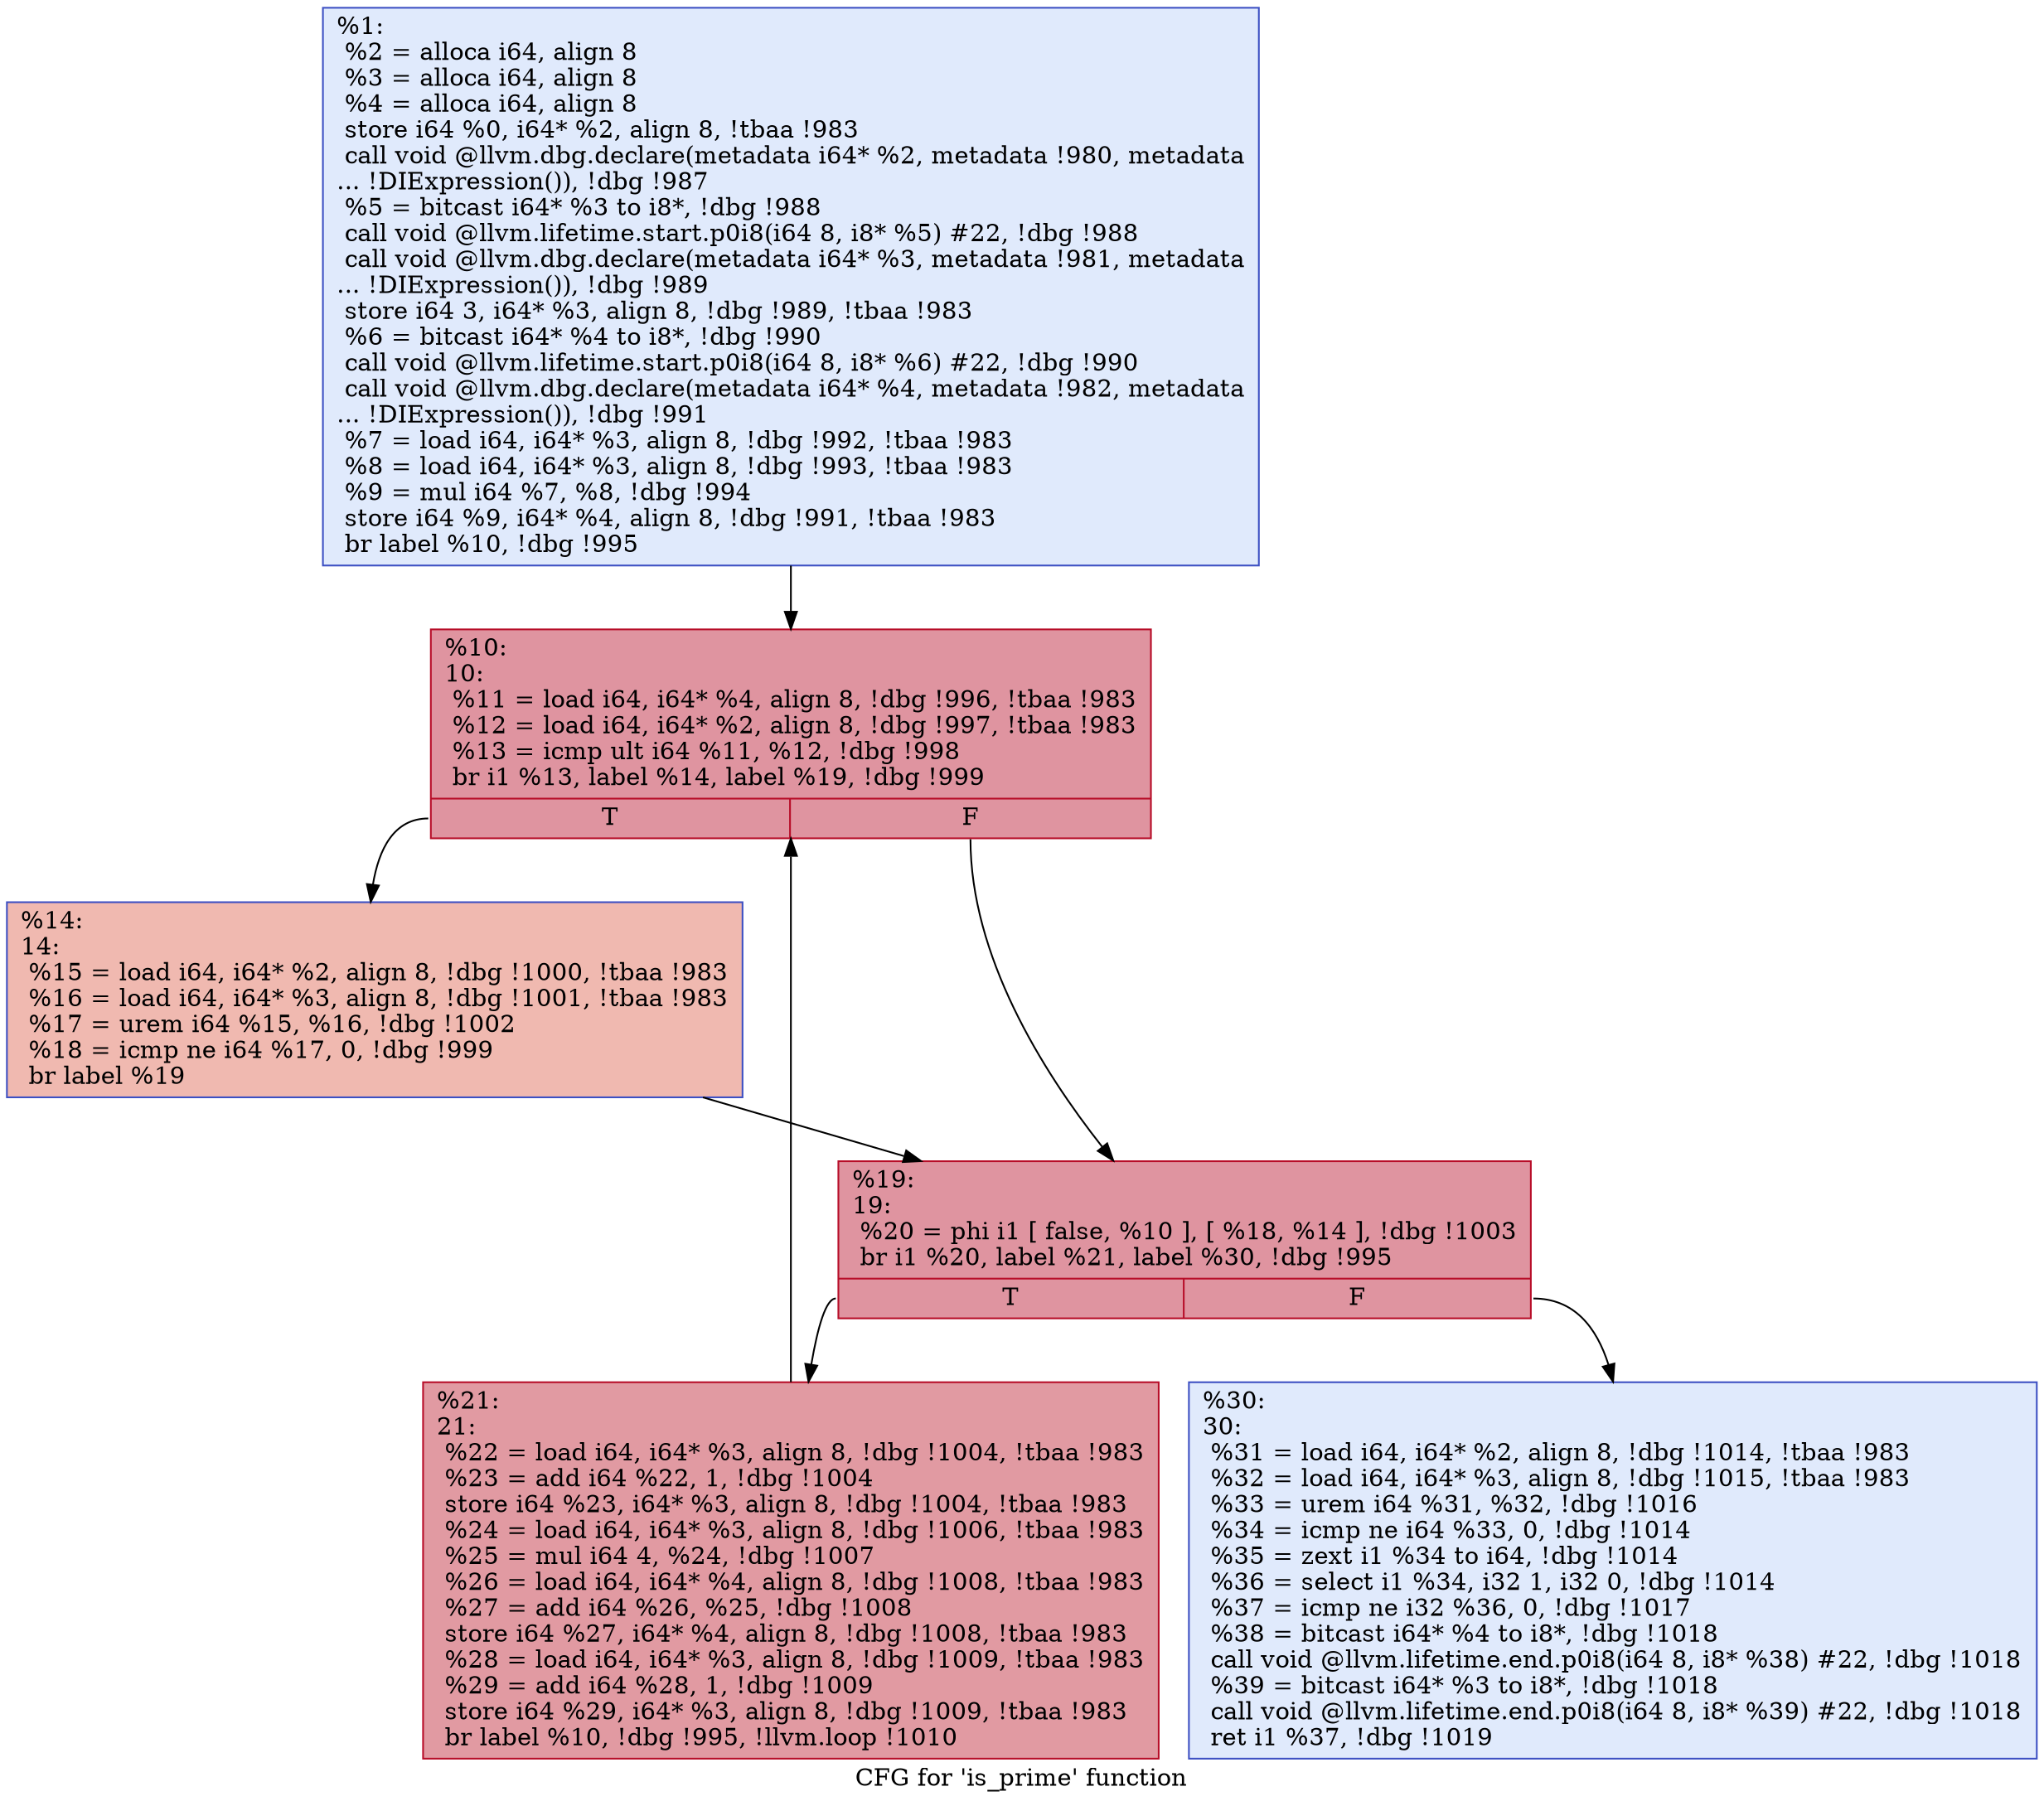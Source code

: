 digraph "CFG for 'is_prime' function" {
	label="CFG for 'is_prime' function";

	Node0x24bedf0 [shape=record,color="#3d50c3ff", style=filled, fillcolor="#b9d0f970",label="{%1:\l  %2 = alloca i64, align 8\l  %3 = alloca i64, align 8\l  %4 = alloca i64, align 8\l  store i64 %0, i64* %2, align 8, !tbaa !983\l  call void @llvm.dbg.declare(metadata i64* %2, metadata !980, metadata\l... !DIExpression()), !dbg !987\l  %5 = bitcast i64* %3 to i8*, !dbg !988\l  call void @llvm.lifetime.start.p0i8(i64 8, i8* %5) #22, !dbg !988\l  call void @llvm.dbg.declare(metadata i64* %3, metadata !981, metadata\l... !DIExpression()), !dbg !989\l  store i64 3, i64* %3, align 8, !dbg !989, !tbaa !983\l  %6 = bitcast i64* %4 to i8*, !dbg !990\l  call void @llvm.lifetime.start.p0i8(i64 8, i8* %6) #22, !dbg !990\l  call void @llvm.dbg.declare(metadata i64* %4, metadata !982, metadata\l... !DIExpression()), !dbg !991\l  %7 = load i64, i64* %3, align 8, !dbg !992, !tbaa !983\l  %8 = load i64, i64* %3, align 8, !dbg !993, !tbaa !983\l  %9 = mul i64 %7, %8, !dbg !994\l  store i64 %9, i64* %4, align 8, !dbg !991, !tbaa !983\l  br label %10, !dbg !995\l}"];
	Node0x24bedf0 -> Node0x24c05d0;
	Node0x24c05d0 [shape=record,color="#b70d28ff", style=filled, fillcolor="#b70d2870",label="{%10:\l10:                                               \l  %11 = load i64, i64* %4, align 8, !dbg !996, !tbaa !983\l  %12 = load i64, i64* %2, align 8, !dbg !997, !tbaa !983\l  %13 = icmp ult i64 %11, %12, !dbg !998\l  br i1 %13, label %14, label %19, !dbg !999\l|{<s0>T|<s1>F}}"];
	Node0x24c05d0:s0 -> Node0x24c0660;
	Node0x24c05d0:s1 -> Node0x24c06b0;
	Node0x24c0660 [shape=record,color="#3d50c3ff", style=filled, fillcolor="#de614d70",label="{%14:\l14:                                               \l  %15 = load i64, i64* %2, align 8, !dbg !1000, !tbaa !983\l  %16 = load i64, i64* %3, align 8, !dbg !1001, !tbaa !983\l  %17 = urem i64 %15, %16, !dbg !1002\l  %18 = icmp ne i64 %17, 0, !dbg !999\l  br label %19\l}"];
	Node0x24c0660 -> Node0x24c06b0;
	Node0x24c06b0 [shape=record,color="#b70d28ff", style=filled, fillcolor="#b70d2870",label="{%19:\l19:                                               \l  %20 = phi i1 [ false, %10 ], [ %18, %14 ], !dbg !1003\l  br i1 %20, label %21, label %30, !dbg !995\l|{<s0>T|<s1>F}}"];
	Node0x24c06b0:s0 -> Node0x24c0700;
	Node0x24c06b0:s1 -> Node0x24c0750;
	Node0x24c0700 [shape=record,color="#b70d28ff", style=filled, fillcolor="#bb1b2c70",label="{%21:\l21:                                               \l  %22 = load i64, i64* %3, align 8, !dbg !1004, !tbaa !983\l  %23 = add i64 %22, 1, !dbg !1004\l  store i64 %23, i64* %3, align 8, !dbg !1004, !tbaa !983\l  %24 = load i64, i64* %3, align 8, !dbg !1006, !tbaa !983\l  %25 = mul i64 4, %24, !dbg !1007\l  %26 = load i64, i64* %4, align 8, !dbg !1008, !tbaa !983\l  %27 = add i64 %26, %25, !dbg !1008\l  store i64 %27, i64* %4, align 8, !dbg !1008, !tbaa !983\l  %28 = load i64, i64* %3, align 8, !dbg !1009, !tbaa !983\l  %29 = add i64 %28, 1, !dbg !1009\l  store i64 %29, i64* %3, align 8, !dbg !1009, !tbaa !983\l  br label %10, !dbg !995, !llvm.loop !1010\l}"];
	Node0x24c0700 -> Node0x24c05d0;
	Node0x24c0750 [shape=record,color="#3d50c3ff", style=filled, fillcolor="#b9d0f970",label="{%30:\l30:                                               \l  %31 = load i64, i64* %2, align 8, !dbg !1014, !tbaa !983\l  %32 = load i64, i64* %3, align 8, !dbg !1015, !tbaa !983\l  %33 = urem i64 %31, %32, !dbg !1016\l  %34 = icmp ne i64 %33, 0, !dbg !1014\l  %35 = zext i1 %34 to i64, !dbg !1014\l  %36 = select i1 %34, i32 1, i32 0, !dbg !1014\l  %37 = icmp ne i32 %36, 0, !dbg !1017\l  %38 = bitcast i64* %4 to i8*, !dbg !1018\l  call void @llvm.lifetime.end.p0i8(i64 8, i8* %38) #22, !dbg !1018\l  %39 = bitcast i64* %3 to i8*, !dbg !1018\l  call void @llvm.lifetime.end.p0i8(i64 8, i8* %39) #22, !dbg !1018\l  ret i1 %37, !dbg !1019\l}"];
}
